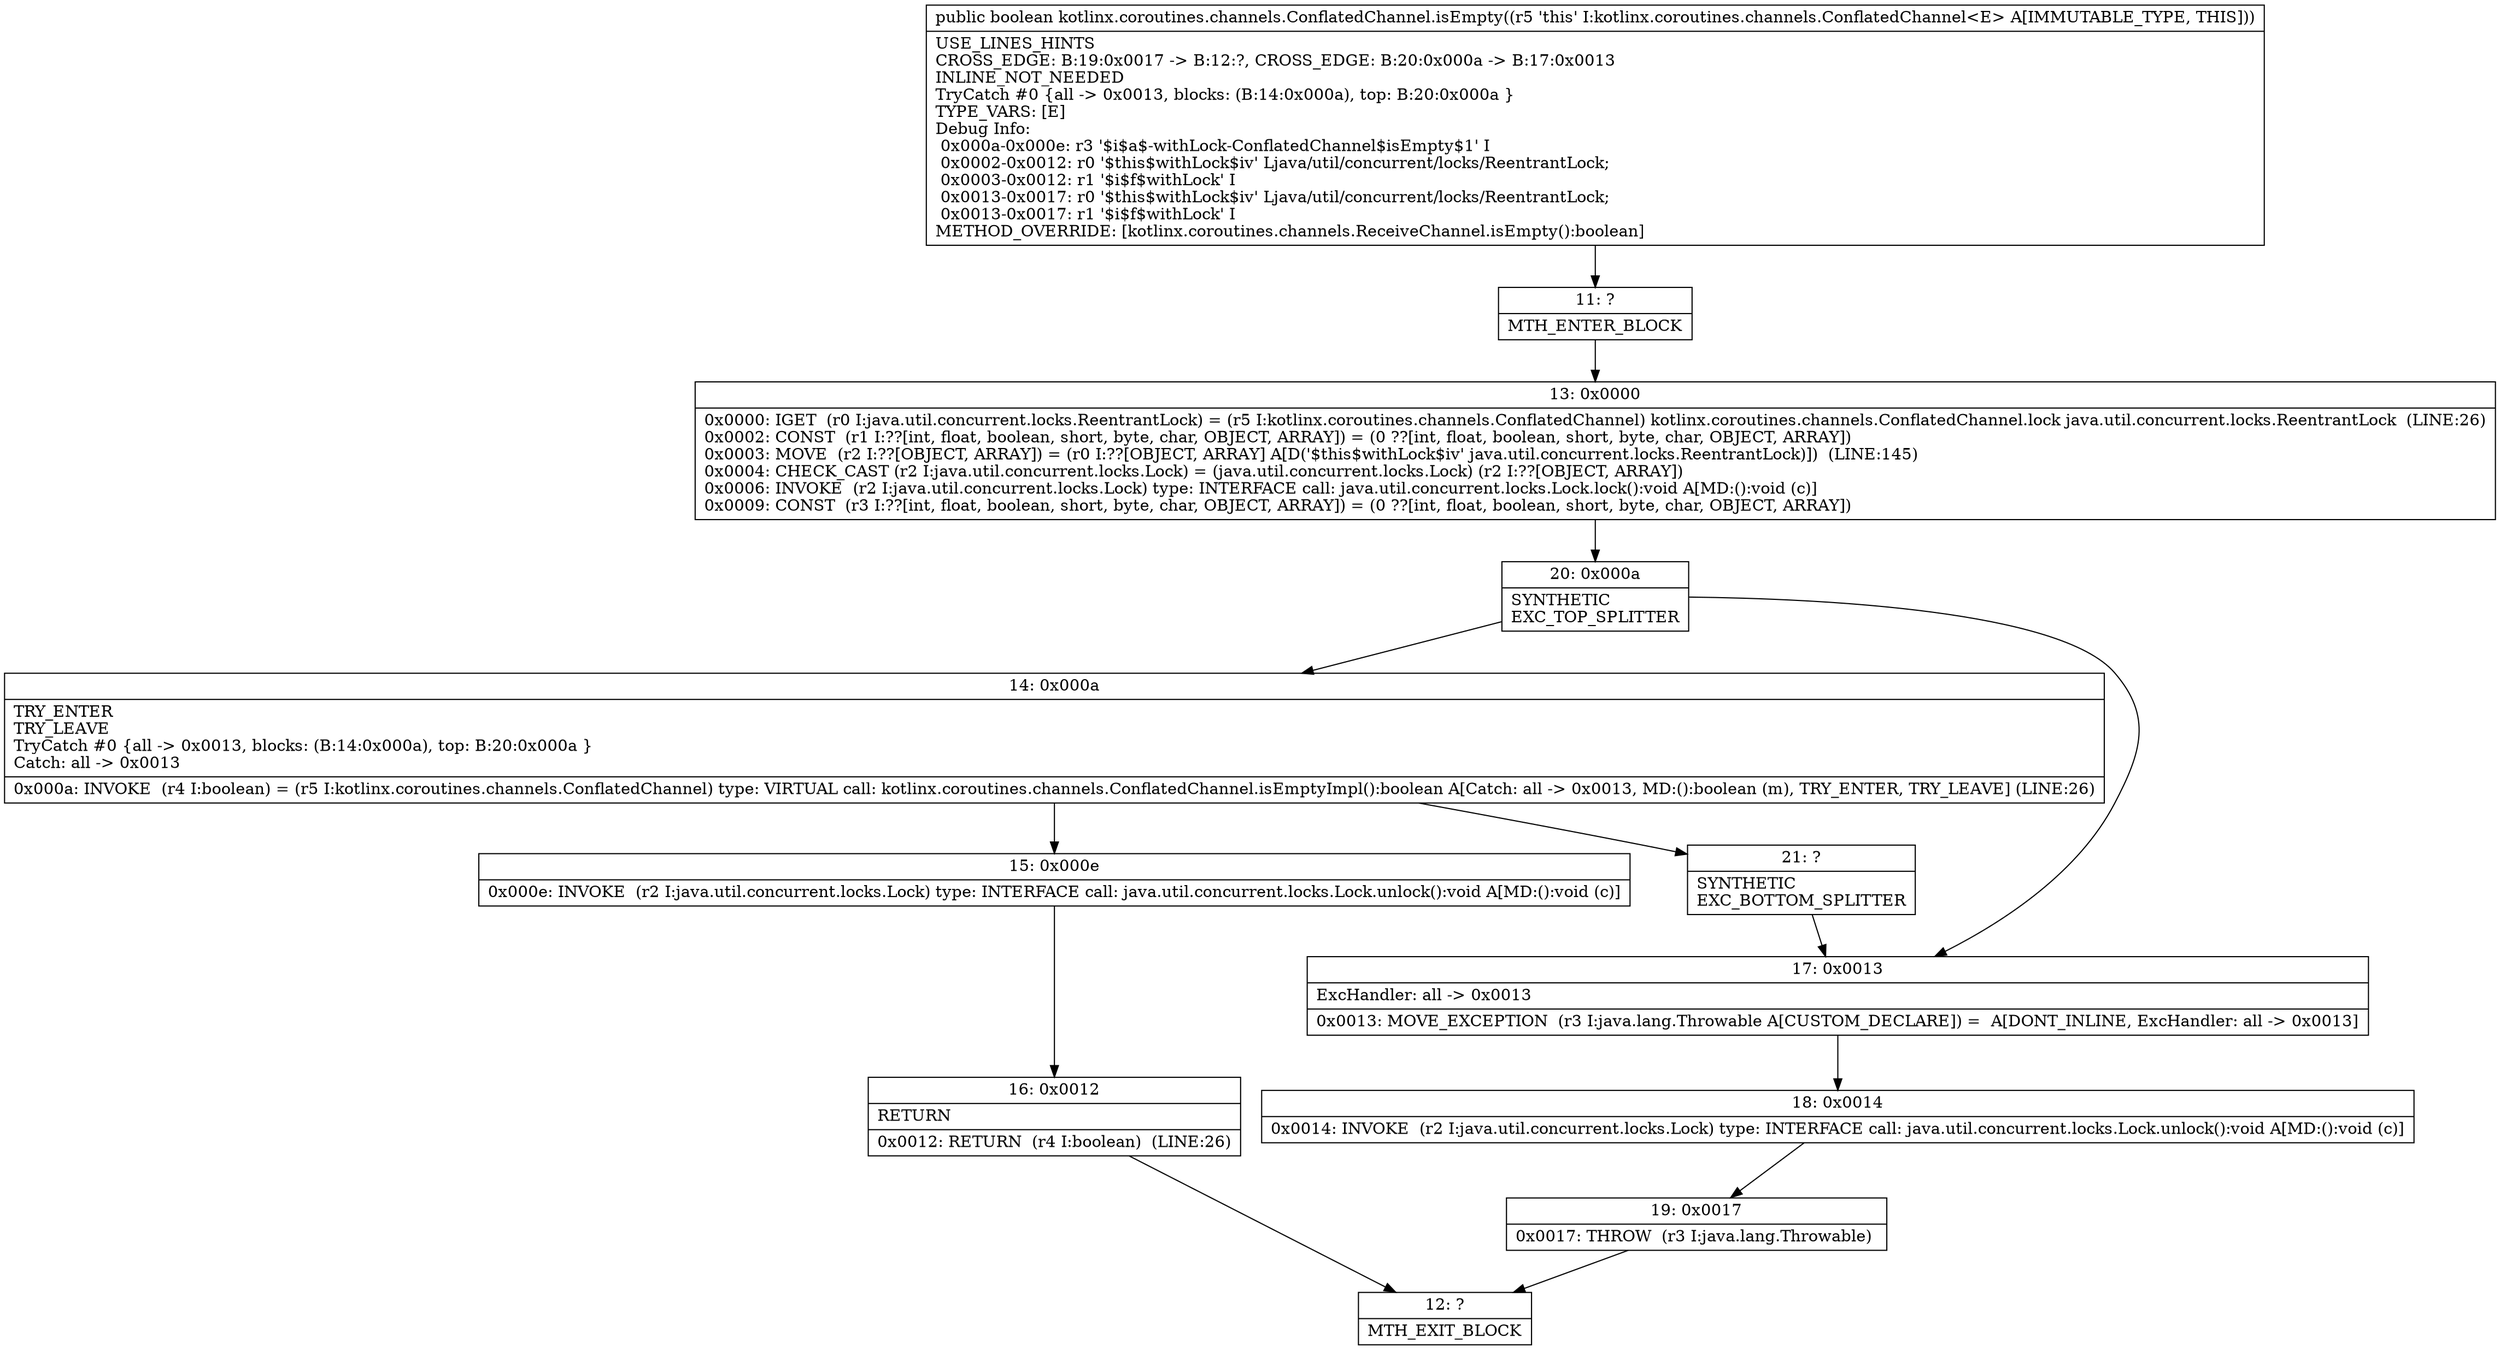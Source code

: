 digraph "CFG forkotlinx.coroutines.channels.ConflatedChannel.isEmpty()Z" {
Node_11 [shape=record,label="{11\:\ ?|MTH_ENTER_BLOCK\l}"];
Node_13 [shape=record,label="{13\:\ 0x0000|0x0000: IGET  (r0 I:java.util.concurrent.locks.ReentrantLock) = (r5 I:kotlinx.coroutines.channels.ConflatedChannel) kotlinx.coroutines.channels.ConflatedChannel.lock java.util.concurrent.locks.ReentrantLock  (LINE:26)\l0x0002: CONST  (r1 I:??[int, float, boolean, short, byte, char, OBJECT, ARRAY]) = (0 ??[int, float, boolean, short, byte, char, OBJECT, ARRAY]) \l0x0003: MOVE  (r2 I:??[OBJECT, ARRAY]) = (r0 I:??[OBJECT, ARRAY] A[D('$this$withLock$iv' java.util.concurrent.locks.ReentrantLock)])  (LINE:145)\l0x0004: CHECK_CAST (r2 I:java.util.concurrent.locks.Lock) = (java.util.concurrent.locks.Lock) (r2 I:??[OBJECT, ARRAY]) \l0x0006: INVOKE  (r2 I:java.util.concurrent.locks.Lock) type: INTERFACE call: java.util.concurrent.locks.Lock.lock():void A[MD:():void (c)]\l0x0009: CONST  (r3 I:??[int, float, boolean, short, byte, char, OBJECT, ARRAY]) = (0 ??[int, float, boolean, short, byte, char, OBJECT, ARRAY]) \l}"];
Node_20 [shape=record,label="{20\:\ 0x000a|SYNTHETIC\lEXC_TOP_SPLITTER\l}"];
Node_14 [shape=record,label="{14\:\ 0x000a|TRY_ENTER\lTRY_LEAVE\lTryCatch #0 \{all \-\> 0x0013, blocks: (B:14:0x000a), top: B:20:0x000a \}\lCatch: all \-\> 0x0013\l|0x000a: INVOKE  (r4 I:boolean) = (r5 I:kotlinx.coroutines.channels.ConflatedChannel) type: VIRTUAL call: kotlinx.coroutines.channels.ConflatedChannel.isEmptyImpl():boolean A[Catch: all \-\> 0x0013, MD:():boolean (m), TRY_ENTER, TRY_LEAVE] (LINE:26)\l}"];
Node_15 [shape=record,label="{15\:\ 0x000e|0x000e: INVOKE  (r2 I:java.util.concurrent.locks.Lock) type: INTERFACE call: java.util.concurrent.locks.Lock.unlock():void A[MD:():void (c)]\l}"];
Node_16 [shape=record,label="{16\:\ 0x0012|RETURN\l|0x0012: RETURN  (r4 I:boolean)  (LINE:26)\l}"];
Node_12 [shape=record,label="{12\:\ ?|MTH_EXIT_BLOCK\l}"];
Node_21 [shape=record,label="{21\:\ ?|SYNTHETIC\lEXC_BOTTOM_SPLITTER\l}"];
Node_17 [shape=record,label="{17\:\ 0x0013|ExcHandler: all \-\> 0x0013\l|0x0013: MOVE_EXCEPTION  (r3 I:java.lang.Throwable A[CUSTOM_DECLARE]) =  A[DONT_INLINE, ExcHandler: all \-\> 0x0013]\l}"];
Node_18 [shape=record,label="{18\:\ 0x0014|0x0014: INVOKE  (r2 I:java.util.concurrent.locks.Lock) type: INTERFACE call: java.util.concurrent.locks.Lock.unlock():void A[MD:():void (c)]\l}"];
Node_19 [shape=record,label="{19\:\ 0x0017|0x0017: THROW  (r3 I:java.lang.Throwable) \l}"];
MethodNode[shape=record,label="{public boolean kotlinx.coroutines.channels.ConflatedChannel.isEmpty((r5 'this' I:kotlinx.coroutines.channels.ConflatedChannel\<E\> A[IMMUTABLE_TYPE, THIS]))  | USE_LINES_HINTS\lCROSS_EDGE: B:19:0x0017 \-\> B:12:?, CROSS_EDGE: B:20:0x000a \-\> B:17:0x0013\lINLINE_NOT_NEEDED\lTryCatch #0 \{all \-\> 0x0013, blocks: (B:14:0x000a), top: B:20:0x000a \}\lTYPE_VARS: [E]\lDebug Info:\l  0x000a\-0x000e: r3 '$i$a$\-withLock\-ConflatedChannel$isEmpty$1' I\l  0x0002\-0x0012: r0 '$this$withLock$iv' Ljava\/util\/concurrent\/locks\/ReentrantLock;\l  0x0003\-0x0012: r1 '$i$f$withLock' I\l  0x0013\-0x0017: r0 '$this$withLock$iv' Ljava\/util\/concurrent\/locks\/ReentrantLock;\l  0x0013\-0x0017: r1 '$i$f$withLock' I\lMETHOD_OVERRIDE: [kotlinx.coroutines.channels.ReceiveChannel.isEmpty():boolean]\l}"];
MethodNode -> Node_11;Node_11 -> Node_13;
Node_13 -> Node_20;
Node_20 -> Node_14;
Node_20 -> Node_17;
Node_14 -> Node_15;
Node_14 -> Node_21;
Node_15 -> Node_16;
Node_16 -> Node_12;
Node_21 -> Node_17;
Node_17 -> Node_18;
Node_18 -> Node_19;
Node_19 -> Node_12;
}

